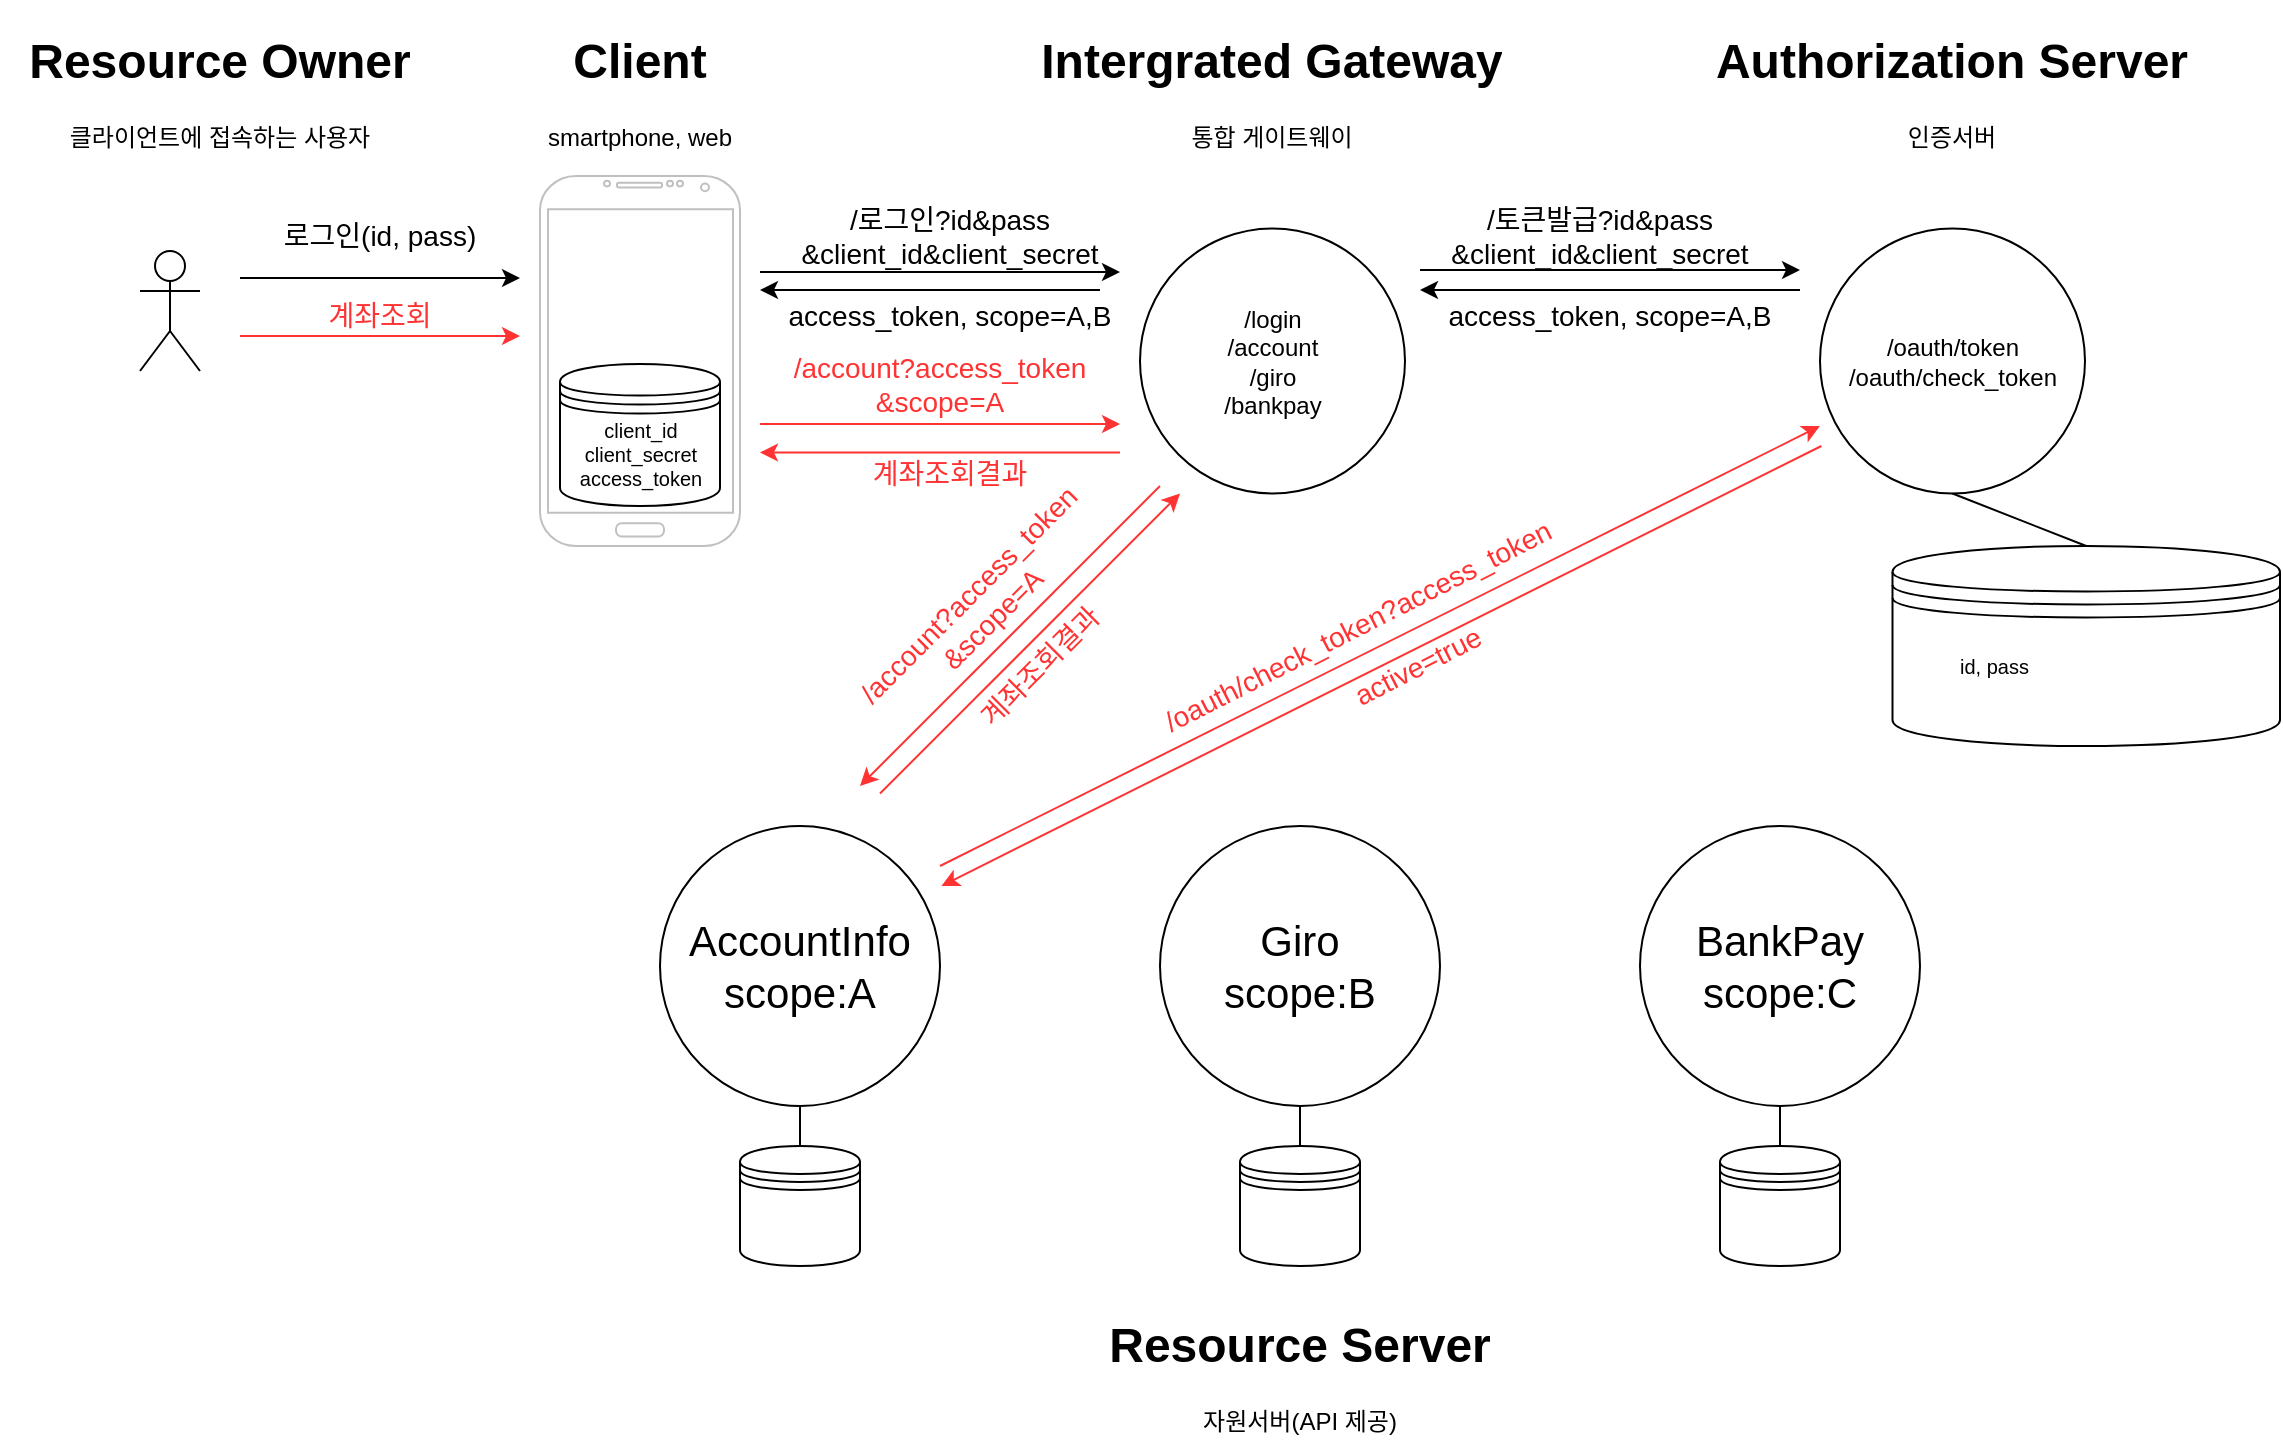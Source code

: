 <mxfile version="12.4.7" type="github">
  <diagram id="Zr4NyZuWZwrN4-Bo8Tzz" name="Page-1">
    <mxGraphModel dx="1351" dy="793" grid="1" gridSize="10" guides="1" tooltips="1" connect="1" arrows="1" fold="1" page="1" pageScale="1" pageWidth="1169" pageHeight="827" math="0" shadow="0">
      <root>
        <mxCell id="0"/>
        <mxCell id="1" parent="0"/>
        <mxCell id="vTWQuHcO4zp-v9k4uT0p-1" value="" style="shape=umlActor;verticalLabelPosition=bottom;labelBackgroundColor=#ffffff;verticalAlign=top;html=1;outlineConnect=0;" parent="1" vertex="1">
          <mxGeometry x="70" y="162.5" width="30" height="60" as="geometry"/>
        </mxCell>
        <mxCell id="vTWQuHcO4zp-v9k4uT0p-2" value="/login&lt;br&gt;/account&lt;br&gt;/giro&lt;br&gt;/bankpay" style="ellipse;whiteSpace=wrap;html=1;aspect=fixed;" parent="1" vertex="1">
          <mxGeometry x="570" y="151.25" width="132.5" height="132.5" as="geometry"/>
        </mxCell>
        <mxCell id="vTWQuHcO4zp-v9k4uT0p-4" value="&lt;h1&gt;Resource Owner&lt;/h1&gt;&lt;p&gt;클라이언트에 접속하는 사용자&lt;/p&gt;" style="text;html=1;strokeColor=none;fillColor=none;spacing=5;spacingTop=-20;whiteSpace=wrap;overflow=hidden;rounded=0;align=center;" parent="1" vertex="1">
          <mxGeometry y="47.5" width="220" height="70" as="geometry"/>
        </mxCell>
        <mxCell id="vTWQuHcO4zp-v9k4uT0p-5" value="&lt;h1&gt;Intergrated Gateway&lt;/h1&gt;&lt;p&gt;통합 게이트웨이&lt;/p&gt;" style="text;html=1;strokeColor=none;fillColor=none;spacing=5;spacingTop=-20;whiteSpace=wrap;overflow=hidden;rounded=0;align=center;" parent="1" vertex="1">
          <mxGeometry x="501.25" y="47.5" width="270" height="70" as="geometry"/>
        </mxCell>
        <mxCell id="flYOupQVGdBc7dxFPT26-1" value="" style="endArrow=classic;html=1;" parent="1" edge="1">
          <mxGeometry width="50" height="50" relative="1" as="geometry">
            <mxPoint x="120" y="176" as="sourcePoint"/>
            <mxPoint x="260" y="176" as="targetPoint"/>
          </mxGeometry>
        </mxCell>
        <mxCell id="flYOupQVGdBc7dxFPT26-2" value="&lt;font style=&quot;font-size: 21px&quot;&gt;AccountInfo&lt;br&gt;scope:A&lt;br&gt;&lt;/font&gt;" style="ellipse;whiteSpace=wrap;html=1;" parent="1" vertex="1">
          <mxGeometry x="330" y="450" width="140" height="140" as="geometry"/>
        </mxCell>
        <mxCell id="flYOupQVGdBc7dxFPT26-3" value="" style="shape=datastore;whiteSpace=wrap;html=1;" parent="1" vertex="1">
          <mxGeometry x="370" y="610" width="60" height="60" as="geometry"/>
        </mxCell>
        <mxCell id="Tt6b6GPpEEZbe05YhQ2s-1" value="" style="endArrow=none;html=1;entryX=0.5;entryY=1;entryDx=0;entryDy=0;exitX=0.5;exitY=0;exitDx=0;exitDy=0;" edge="1" parent="1" source="flYOupQVGdBc7dxFPT26-3" target="flYOupQVGdBc7dxFPT26-2">
          <mxGeometry width="50" height="50" relative="1" as="geometry">
            <mxPoint x="10" y="740" as="sourcePoint"/>
            <mxPoint x="60" y="690" as="targetPoint"/>
          </mxGeometry>
        </mxCell>
        <mxCell id="Tt6b6GPpEEZbe05YhQ2s-2" value="&lt;font style=&quot;font-size: 21px&quot;&gt;Giro&lt;br&gt;scope:B&lt;br&gt;&lt;/font&gt;" style="ellipse;whiteSpace=wrap;html=1;" vertex="1" parent="1">
          <mxGeometry x="580" y="450" width="140" height="140" as="geometry"/>
        </mxCell>
        <mxCell id="Tt6b6GPpEEZbe05YhQ2s-3" value="" style="shape=datastore;whiteSpace=wrap;html=1;" vertex="1" parent="1">
          <mxGeometry x="620" y="610" width="60" height="60" as="geometry"/>
        </mxCell>
        <mxCell id="Tt6b6GPpEEZbe05YhQ2s-4" value="" style="endArrow=none;html=1;entryX=0.5;entryY=1;entryDx=0;entryDy=0;exitX=0.5;exitY=0;exitDx=0;exitDy=0;" edge="1" source="Tt6b6GPpEEZbe05YhQ2s-3" target="Tt6b6GPpEEZbe05YhQ2s-2" parent="1">
          <mxGeometry width="50" height="50" relative="1" as="geometry">
            <mxPoint x="260" y="740" as="sourcePoint"/>
            <mxPoint x="310" y="690" as="targetPoint"/>
          </mxGeometry>
        </mxCell>
        <mxCell id="Tt6b6GPpEEZbe05YhQ2s-5" value="&lt;font style=&quot;font-size: 21px&quot;&gt;BankPay&lt;br&gt;scope:C&lt;br&gt;&lt;/font&gt;" style="ellipse;whiteSpace=wrap;html=1;" vertex="1" parent="1">
          <mxGeometry x="820" y="450" width="140" height="140" as="geometry"/>
        </mxCell>
        <mxCell id="Tt6b6GPpEEZbe05YhQ2s-6" value="" style="shape=datastore;whiteSpace=wrap;html=1;" vertex="1" parent="1">
          <mxGeometry x="860" y="610" width="60" height="60" as="geometry"/>
        </mxCell>
        <mxCell id="Tt6b6GPpEEZbe05YhQ2s-7" value="" style="endArrow=none;html=1;entryX=0.5;entryY=1;entryDx=0;entryDy=0;exitX=0.5;exitY=0;exitDx=0;exitDy=0;" edge="1" source="Tt6b6GPpEEZbe05YhQ2s-6" target="Tt6b6GPpEEZbe05YhQ2s-5" parent="1">
          <mxGeometry width="50" height="50" relative="1" as="geometry">
            <mxPoint x="500" y="740" as="sourcePoint"/>
            <mxPoint x="550" y="690" as="targetPoint"/>
          </mxGeometry>
        </mxCell>
        <mxCell id="Tt6b6GPpEEZbe05YhQ2s-8" value="로그인(id, pass)" style="text;html=1;strokeColor=none;fillColor=none;align=center;verticalAlign=middle;whiteSpace=wrap;rounded=0;fontSize=14;" vertex="1" parent="1">
          <mxGeometry x="140" y="145" width="100" height="20" as="geometry"/>
        </mxCell>
        <mxCell id="Tt6b6GPpEEZbe05YhQ2s-9" value="&lt;h1&gt;Resource Server&lt;/h1&gt;&lt;p&gt;자원서버(API 제공)&lt;/p&gt;" style="text;html=1;strokeColor=none;fillColor=none;spacing=5;spacingTop=-20;whiteSpace=wrap;overflow=hidden;rounded=0;align=center;" vertex="1" parent="1">
          <mxGeometry x="515" y="690" width="270" height="70" as="geometry"/>
        </mxCell>
        <mxCell id="Tt6b6GPpEEZbe05YhQ2s-10" value="" style="verticalLabelPosition=bottom;verticalAlign=top;html=1;shadow=0;dashed=0;strokeWidth=1;shape=mxgraph.android.phone2;strokeColor=#c0c0c0;fontSize=14;" vertex="1" parent="1">
          <mxGeometry x="270" y="125" width="100" height="185" as="geometry"/>
        </mxCell>
        <mxCell id="Tt6b6GPpEEZbe05YhQ2s-11" value="&lt;h1&gt;Client&lt;/h1&gt;&lt;p&gt;smartphone, web&lt;/p&gt;" style="text;html=1;strokeColor=none;fillColor=none;spacing=5;spacingTop=-20;whiteSpace=wrap;overflow=hidden;rounded=0;align=center;" vertex="1" parent="1">
          <mxGeometry x="215" y="47.5" width="210" height="70" as="geometry"/>
        </mxCell>
        <mxCell id="Tt6b6GPpEEZbe05YhQ2s-14" value="" style="endArrow=classic;html=1;" edge="1" parent="1">
          <mxGeometry width="50" height="50" relative="1" as="geometry">
            <mxPoint x="380" y="173" as="sourcePoint"/>
            <mxPoint x="560" y="173" as="targetPoint"/>
          </mxGeometry>
        </mxCell>
        <mxCell id="Tt6b6GPpEEZbe05YhQ2s-15" value="/로그인?id&amp;amp;pass&lt;br&gt;&amp;amp;client_id&amp;amp;client_secret" style="text;html=1;strokeColor=none;fillColor=none;align=center;verticalAlign=middle;whiteSpace=wrap;rounded=0;fontSize=14;" vertex="1" parent="1">
          <mxGeometry x="420" y="145" width="110" height="20" as="geometry"/>
        </mxCell>
        <mxCell id="Tt6b6GPpEEZbe05YhQ2s-18" value="&lt;h1&gt;Authorization Server&lt;/h1&gt;&lt;p&gt;인증서버&lt;/p&gt;" style="text;html=1;strokeColor=none;fillColor=none;spacing=5;spacingTop=-20;whiteSpace=wrap;overflow=hidden;rounded=0;align=center;" vertex="1" parent="1">
          <mxGeometry x="841.25" y="47.5" width="270" height="70" as="geometry"/>
        </mxCell>
        <mxCell id="Tt6b6GPpEEZbe05YhQ2s-20" value="/토큰발급?id&amp;amp;pass&lt;br&gt;&amp;amp;client_id&amp;amp;client_secret" style="text;html=1;strokeColor=none;fillColor=none;align=center;verticalAlign=middle;whiteSpace=wrap;rounded=0;fontSize=14;" vertex="1" parent="1">
          <mxGeometry x="720" y="145" width="160" height="20" as="geometry"/>
        </mxCell>
        <mxCell id="Tt6b6GPpEEZbe05YhQ2s-21" value="" style="endArrow=classic;html=1;" edge="1" parent="1">
          <mxGeometry width="50" height="50" relative="1" as="geometry">
            <mxPoint x="710" y="172" as="sourcePoint"/>
            <mxPoint x="900" y="172" as="targetPoint"/>
          </mxGeometry>
        </mxCell>
        <mxCell id="Tt6b6GPpEEZbe05YhQ2s-23" value="" style="endArrow=none;html=1;startArrow=classic;startFill=1;endFill=0;" edge="1" parent="1">
          <mxGeometry width="50" height="50" relative="1" as="geometry">
            <mxPoint x="710" y="182" as="sourcePoint"/>
            <mxPoint x="900" y="182" as="targetPoint"/>
          </mxGeometry>
        </mxCell>
        <mxCell id="Tt6b6GPpEEZbe05YhQ2s-24" value="access_token, scope=A,B" style="text;html=1;strokeColor=none;fillColor=none;align=center;verticalAlign=middle;whiteSpace=wrap;rounded=0;fontSize=14;" vertex="1" parent="1">
          <mxGeometry x="720" y="185" width="170" height="20" as="geometry"/>
        </mxCell>
        <mxCell id="Tt6b6GPpEEZbe05YhQ2s-25" value="" style="endArrow=none;html=1;startArrow=classic;startFill=1;endFill=0;" edge="1" parent="1">
          <mxGeometry width="50" height="50" relative="1" as="geometry">
            <mxPoint x="380" y="182" as="sourcePoint"/>
            <mxPoint x="550" y="182" as="targetPoint"/>
          </mxGeometry>
        </mxCell>
        <mxCell id="Tt6b6GPpEEZbe05YhQ2s-26" value="access_token, scope=A,B" style="text;html=1;strokeColor=none;fillColor=none;align=center;verticalAlign=middle;whiteSpace=wrap;rounded=0;fontSize=14;" vertex="1" parent="1">
          <mxGeometry x="390" y="185" width="170" height="20" as="geometry"/>
        </mxCell>
        <mxCell id="Tt6b6GPpEEZbe05YhQ2s-28" value="/oauth/token&lt;br&gt;/oauth/check_token" style="ellipse;whiteSpace=wrap;html=1;aspect=fixed;" vertex="1" parent="1">
          <mxGeometry x="910" y="151.25" width="132.5" height="132.5" as="geometry"/>
        </mxCell>
        <mxCell id="Tt6b6GPpEEZbe05YhQ2s-29" value="" style="endArrow=classic;html=1;strokeColor=#FF3333;" edge="1" parent="1">
          <mxGeometry width="50" height="50" relative="1" as="geometry">
            <mxPoint x="120" y="205" as="sourcePoint"/>
            <mxPoint x="260" y="205" as="targetPoint"/>
          </mxGeometry>
        </mxCell>
        <mxCell id="Tt6b6GPpEEZbe05YhQ2s-30" value="계좌조회" style="text;html=1;strokeColor=none;fillColor=none;align=center;verticalAlign=middle;whiteSpace=wrap;rounded=0;fontSize=14;fontColor=#FF3333;" vertex="1" parent="1">
          <mxGeometry x="140" y="185" width="100" height="20" as="geometry"/>
        </mxCell>
        <mxCell id="Tt6b6GPpEEZbe05YhQ2s-31" value="" style="endArrow=classic;html=1;strokeColor=#FF3333;" edge="1" parent="1">
          <mxGeometry width="50" height="50" relative="1" as="geometry">
            <mxPoint x="380" y="249" as="sourcePoint"/>
            <mxPoint x="560" y="249" as="targetPoint"/>
          </mxGeometry>
        </mxCell>
        <mxCell id="Tt6b6GPpEEZbe05YhQ2s-32" value="/account?access_token&lt;br&gt;&amp;amp;scope=A" style="text;html=1;strokeColor=none;fillColor=none;align=center;verticalAlign=middle;whiteSpace=wrap;rounded=0;fontSize=14;fontColor=#FF3333;" vertex="1" parent="1">
          <mxGeometry x="390" y="219" width="160" height="20" as="geometry"/>
        </mxCell>
        <mxCell id="Tt6b6GPpEEZbe05YhQ2s-33" value="" style="endArrow=classic;html=1;strokeColor=#FF3333;" edge="1" parent="1">
          <mxGeometry width="50" height="50" relative="1" as="geometry">
            <mxPoint x="580" y="280" as="sourcePoint"/>
            <mxPoint x="430" y="430" as="targetPoint"/>
          </mxGeometry>
        </mxCell>
        <mxCell id="Tt6b6GPpEEZbe05YhQ2s-34" value="/account?access_token&lt;br&gt;&amp;amp;scope=A" style="text;html=1;strokeColor=none;fillColor=none;align=center;verticalAlign=middle;whiteSpace=wrap;rounded=0;fontSize=14;fontColor=#FF3333;rotation=-45;" vertex="1" parent="1">
          <mxGeometry x="410" y="330" width="160" height="20" as="geometry"/>
        </mxCell>
        <mxCell id="Tt6b6GPpEEZbe05YhQ2s-35" value="" style="endArrow=classic;html=1;strokeColor=#FF3333;" edge="1" parent="1">
          <mxGeometry width="50" height="50" relative="1" as="geometry">
            <mxPoint x="470" y="470" as="sourcePoint"/>
            <mxPoint x="910" y="250" as="targetPoint"/>
          </mxGeometry>
        </mxCell>
        <mxCell id="Tt6b6GPpEEZbe05YhQ2s-36" value="/oauth/check_token?access_token" style="text;html=1;strokeColor=none;fillColor=none;align=center;verticalAlign=middle;whiteSpace=wrap;rounded=0;fontSize=14;fontColor=#FF3333;rotation=333;" vertex="1" parent="1">
          <mxGeometry x="550" y="340" width="258.2" height="20" as="geometry"/>
        </mxCell>
        <mxCell id="Tt6b6GPpEEZbe05YhQ2s-37" value="" style="shape=datastore;whiteSpace=wrap;html=1;" vertex="1" parent="1">
          <mxGeometry x="946.25" y="310" width="193.75" height="100" as="geometry"/>
        </mxCell>
        <mxCell id="Tt6b6GPpEEZbe05YhQ2s-41" value="" style="endArrow=none;html=1;strokeColor=#000000;fontSize=14;fontColor=#FF3333;entryX=0.5;entryY=1;entryDx=0;entryDy=0;exitX=0.5;exitY=0;exitDx=0;exitDy=0;" edge="1" parent="1" source="Tt6b6GPpEEZbe05YhQ2s-37" target="Tt6b6GPpEEZbe05YhQ2s-28">
          <mxGeometry width="50" height="50" relative="1" as="geometry">
            <mxPoint x="1070" y="430" as="sourcePoint"/>
            <mxPoint x="1120" y="380" as="targetPoint"/>
          </mxGeometry>
        </mxCell>
        <mxCell id="Tt6b6GPpEEZbe05YhQ2s-44" value="" style="shape=datastore;whiteSpace=wrap;html=1;" vertex="1" parent="1">
          <mxGeometry x="280" y="219" width="80" height="71" as="geometry"/>
        </mxCell>
        <mxCell id="Tt6b6GPpEEZbe05YhQ2s-42" value="client_id&lt;br style=&quot;font-size: 10px;&quot;&gt;client_secret&lt;br style=&quot;font-size: 10px;&quot;&gt;access_token" style="text;html=1;align=center;verticalAlign=middle;resizable=0;points=[];autosize=1;fontSize=10;fontColor=#000000;" vertex="1" parent="1">
          <mxGeometry x="280" y="243.75" width="80" height="40" as="geometry"/>
        </mxCell>
        <mxCell id="Tt6b6GPpEEZbe05YhQ2s-46" value="" style="endArrow=none;html=1;strokeColor=#FF3333;startArrow=classic;startFill=1;endFill=0;" edge="1" parent="1">
          <mxGeometry width="50" height="50" relative="1" as="geometry">
            <mxPoint x="470.7" y="480" as="sourcePoint"/>
            <mxPoint x="910.7" y="260" as="targetPoint"/>
          </mxGeometry>
        </mxCell>
        <mxCell id="Tt6b6GPpEEZbe05YhQ2s-47" value="active=true" style="text;html=1;strokeColor=none;fillColor=none;align=center;verticalAlign=middle;whiteSpace=wrap;rounded=0;fontSize=14;fontColor=#FF3333;rotation=333;" vertex="1" parent="1">
          <mxGeometry x="580.0" y="360" width="258.2" height="20" as="geometry"/>
        </mxCell>
        <mxCell id="Tt6b6GPpEEZbe05YhQ2s-48" value="" style="endArrow=none;html=1;strokeColor=#FF3333;startArrow=classic;startFill=1;endFill=0;" edge="1" parent="1">
          <mxGeometry width="50" height="50" relative="1" as="geometry">
            <mxPoint x="590" y="283.75" as="sourcePoint"/>
            <mxPoint x="440" y="433.75" as="targetPoint"/>
          </mxGeometry>
        </mxCell>
        <mxCell id="Tt6b6GPpEEZbe05YhQ2s-49" value="계좌조회결과" style="text;html=1;strokeColor=none;fillColor=none;align=center;verticalAlign=middle;whiteSpace=wrap;rounded=0;fontSize=14;fontColor=#FF3333;rotation=-45;" vertex="1" parent="1">
          <mxGeometry x="440" y="360" width="160" height="20" as="geometry"/>
        </mxCell>
        <mxCell id="Tt6b6GPpEEZbe05YhQ2s-50" value="" style="endArrow=none;html=1;strokeColor=#FF3333;startArrow=classic;startFill=1;endFill=0;" edge="1" parent="1">
          <mxGeometry width="50" height="50" relative="1" as="geometry">
            <mxPoint x="380" y="263.25" as="sourcePoint"/>
            <mxPoint x="560" y="263.25" as="targetPoint"/>
          </mxGeometry>
        </mxCell>
        <mxCell id="Tt6b6GPpEEZbe05YhQ2s-51" value="계좌조회결과" style="text;html=1;strokeColor=none;fillColor=none;align=center;verticalAlign=middle;whiteSpace=wrap;rounded=0;fontSize=14;fontColor=#FF3333;rotation=0;" vertex="1" parent="1">
          <mxGeometry x="395" y="263.75" width="160" height="20" as="geometry"/>
        </mxCell>
        <mxCell id="Tt6b6GPpEEZbe05YhQ2s-54" value="id, pass" style="text;html=1;align=left;verticalAlign=middle;resizable=0;points=[];autosize=1;fontSize=10;fontColor=#000000;" vertex="1" parent="1">
          <mxGeometry x="977.5" y="360" width="50" height="20" as="geometry"/>
        </mxCell>
      </root>
    </mxGraphModel>
  </diagram>
</mxfile>
